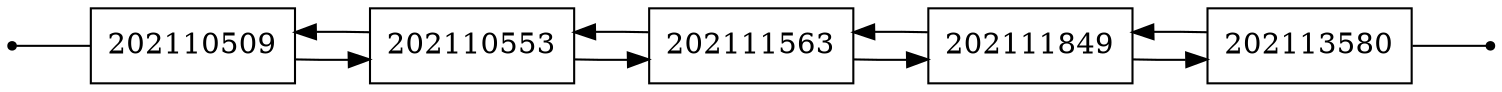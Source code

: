 
digraph G {
	rankdir = LR
	node[shape=box]
	nullFirst[shape ="point"];
	nullLast[shape = "point"];
	nodo1[label=202110509];
	nodo2[label=202110553];
	nodo3[label=202111563];
	nodo4[label=202111849];
	nodo5[label=202113580];
	nullFirst -> nodo1[arrowhead=none]
	nodo1 -> nodo2;
	nodo2 -> nodo1;
	nodo2 -> nodo3;
	nodo3 -> nodo2;
	nodo3 -> nodo4;
	nodo4 -> nodo3;
	nodo4 -> nodo5;
	nodo5 -> nodo4;
	nodo5-> nullLast[arrowhead=none]
}